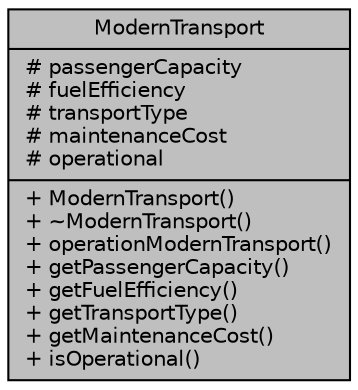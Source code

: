 digraph "ModernTransport"
{
 // LATEX_PDF_SIZE
  edge [fontname="Helvetica",fontsize="10",labelfontname="Helvetica",labelfontsize="10"];
  node [fontname="Helvetica",fontsize="10",shape=record];
  Node1 [label="{ModernTransport\n|# passengerCapacity\l# fuelEfficiency\l# transportType\l# maintenanceCost\l# operational\l|+ ModernTransport()\l+ ~ModernTransport()\l+ operationModernTransport()\l+ getPassengerCapacity()\l+ getFuelEfficiency()\l+ getTransportType()\l+ getMaintenanceCost()\l+ isOperational()\l}",height=0.2,width=0.4,color="black", fillcolor="grey75", style="filled", fontcolor="black",tooltip="Class representing a modern transportation system."];
}
